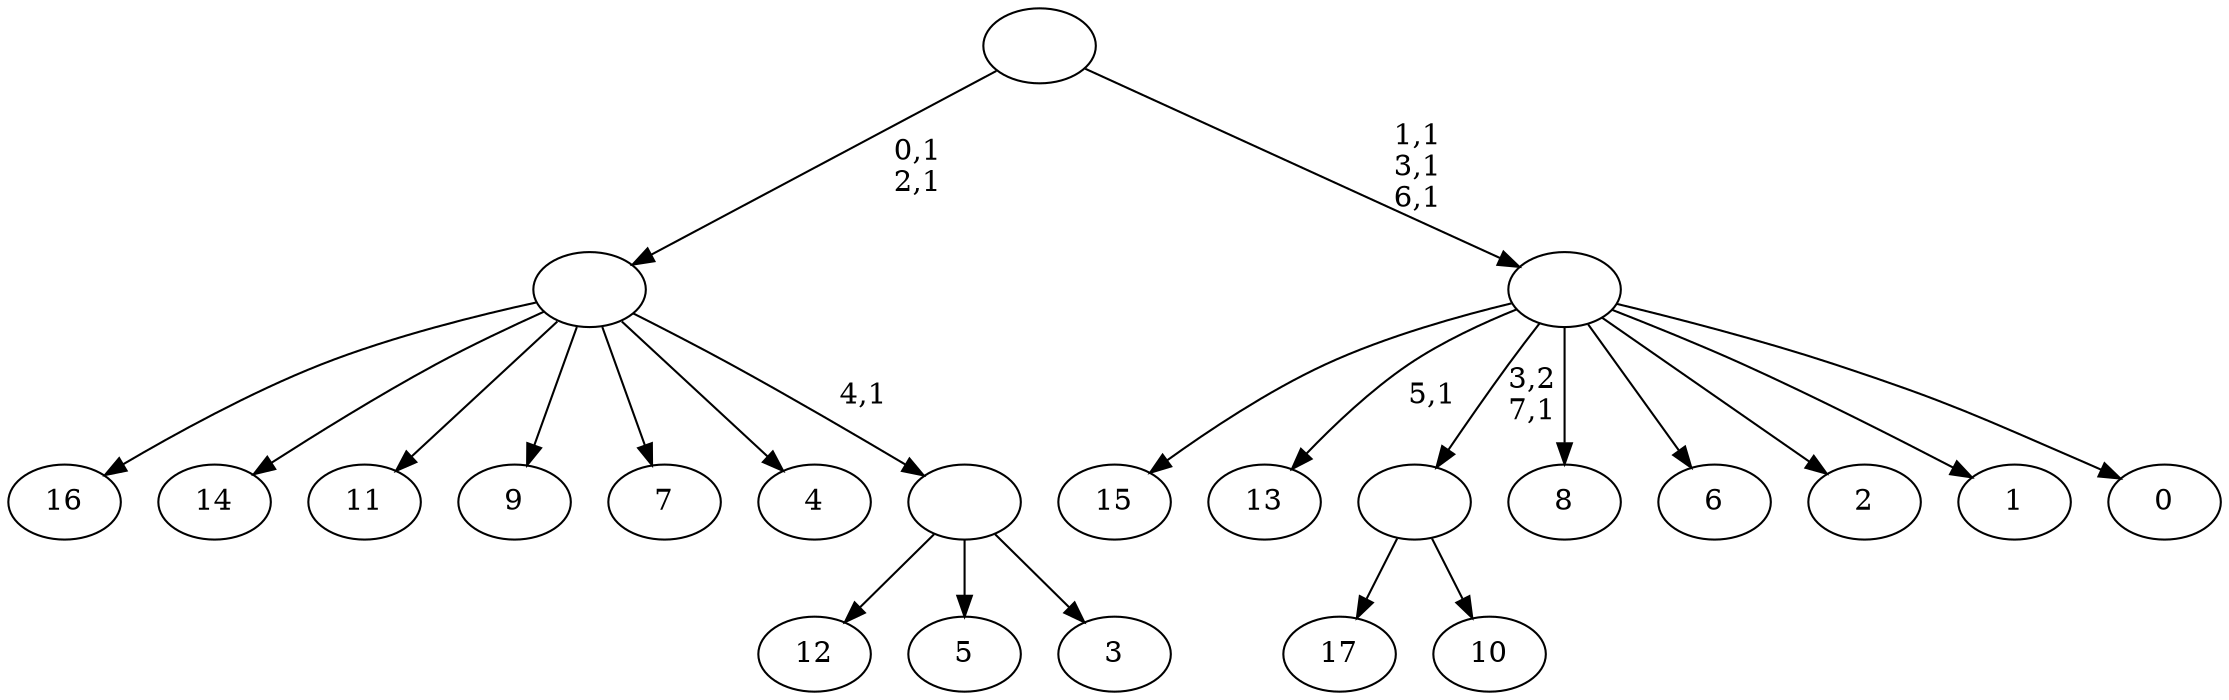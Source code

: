 digraph T {
	26 [label="17"]
	25 [label="16"]
	24 [label="15"]
	23 [label="14"]
	22 [label="13"]
	20 [label="12"]
	19 [label="11"]
	18 [label="10"]
	17 [label=""]
	16 [label="9"]
	15 [label="8"]
	14 [label="7"]
	13 [label="6"]
	12 [label="5"]
	11 [label="4"]
	10 [label="3"]
	9 [label=""]
	8 [label=""]
	6 [label="2"]
	5 [label="1"]
	4 [label="0"]
	3 [label=""]
	0 [label=""]
	17 -> 26 [label=""]
	17 -> 18 [label=""]
	9 -> 20 [label=""]
	9 -> 12 [label=""]
	9 -> 10 [label=""]
	8 -> 25 [label=""]
	8 -> 23 [label=""]
	8 -> 19 [label=""]
	8 -> 16 [label=""]
	8 -> 14 [label=""]
	8 -> 11 [label=""]
	8 -> 9 [label="4,1"]
	3 -> 22 [label="5,1"]
	3 -> 24 [label=""]
	3 -> 17 [label="3,2\n7,1"]
	3 -> 15 [label=""]
	3 -> 13 [label=""]
	3 -> 6 [label=""]
	3 -> 5 [label=""]
	3 -> 4 [label=""]
	0 -> 3 [label="1,1\n3,1\n6,1"]
	0 -> 8 [label="0,1\n2,1"]
}
